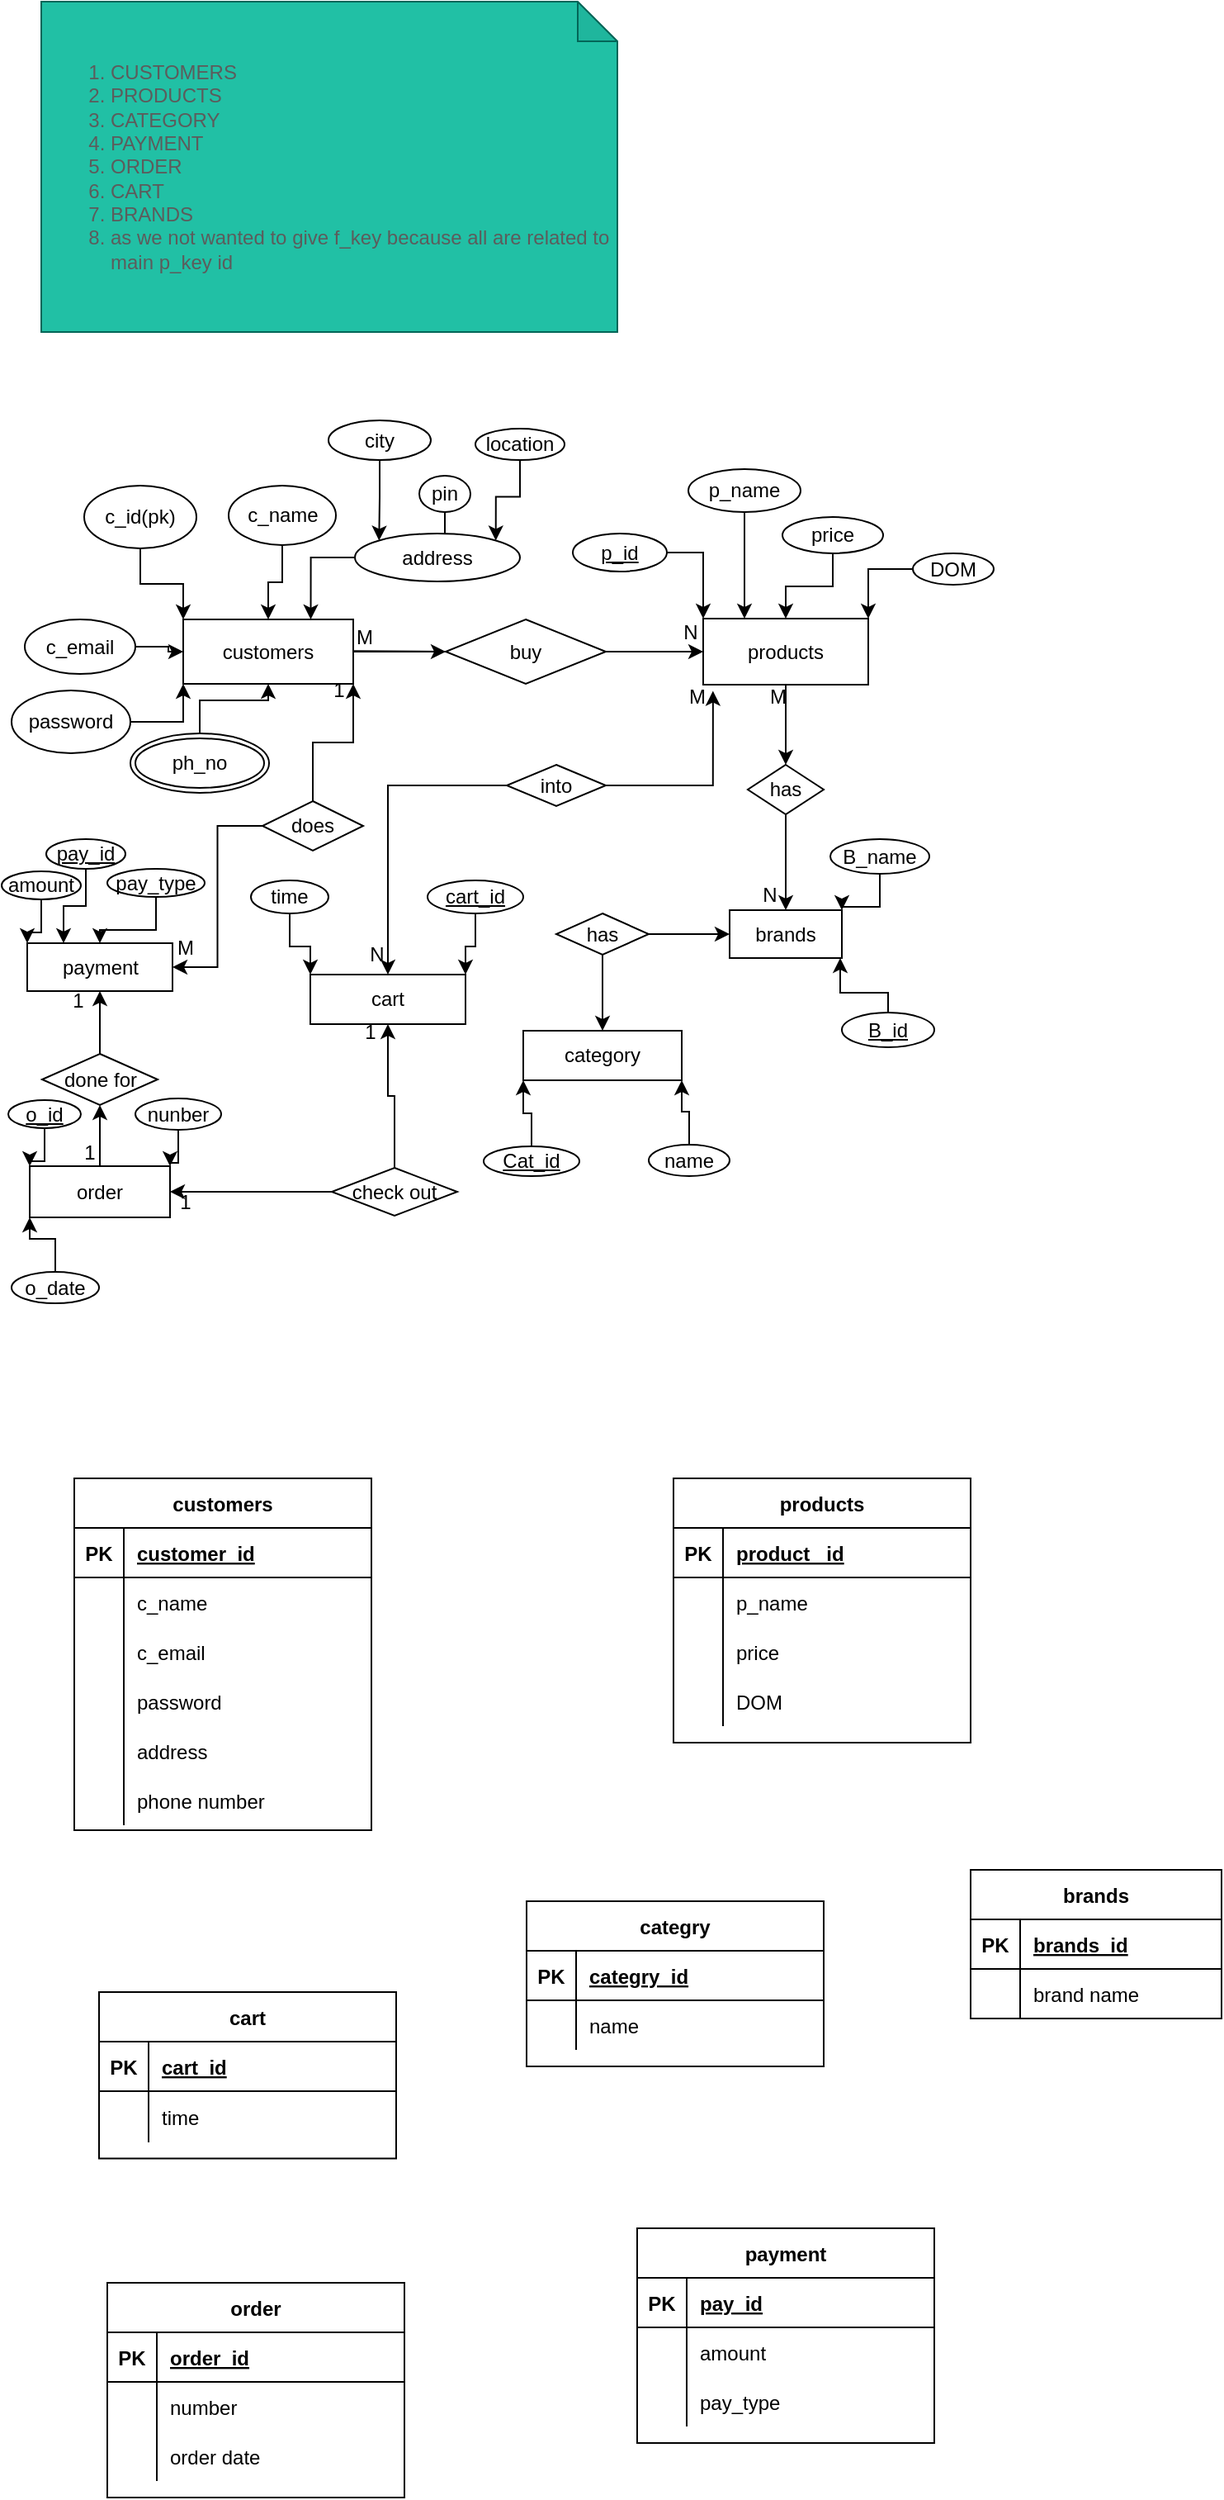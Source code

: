 <mxfile version="13.6.2" type="device"><diagram id="R2lEEEUBdFMjLlhIrx00" name="Page-1"><mxGraphModel dx="1035" dy="696" grid="0" gridSize="10" guides="1" tooltips="1" connect="1" arrows="1" fold="1" page="1" pageScale="1" pageWidth="850" pageHeight="1100" math="0" shadow="0" extFonts="Permanent Marker^https://fonts.googleapis.com/css?family=Permanent+Marker"><root><mxCell id="0"/><mxCell id="1" parent="0"/><mxCell id="oyeiYYIBHKeTa-1F8lty-34" value="&lt;ol&gt;&lt;li&gt;CUSTOMERS&lt;/li&gt;&lt;li&gt;PRODUCTS&lt;/li&gt;&lt;li&gt;CATEGORY&lt;/li&gt;&lt;li&gt;PAYMENT&lt;/li&gt;&lt;li&gt;ORDER&lt;/li&gt;&lt;li&gt;CART&lt;/li&gt;&lt;li&gt;BRANDS&lt;/li&gt;&lt;li&gt;as we not wanted to give f_key because all are related to main p_key id&lt;/li&gt;&lt;/ol&gt;" style="shape=note;whiteSpace=wrap;html=1;backgroundOutline=1;darkOpacity=0.05;size=24;strokeColor=#006658;fontColor=#5C5C5C;fillColor=#21C0A5;align=left;" parent="1" vertex="1"><mxGeometry x="24" y="14" width="349" height="200" as="geometry"/></mxCell><mxCell id="thJzUDZBZMj9xTfi12QC-30" style="edgeStyle=orthogonalEdgeStyle;rounded=0;orthogonalLoop=1;jettySize=auto;html=1;entryX=0;entryY=0.5;entryDx=0;entryDy=0;" parent="1" source="thJzUDZBZMj9xTfi12QC-1" target="thJzUDZBZMj9xTfi12QC-28" edge="1"><mxGeometry relative="1" as="geometry"/></mxCell><mxCell id="thJzUDZBZMj9xTfi12QC-1" value="customers" style="rounded=0;whiteSpace=wrap;html=1;" parent="1" vertex="1"><mxGeometry x="110" y="388" width="103" height="39" as="geometry"/></mxCell><mxCell id="thJzUDZBZMj9xTfi12QC-21" style="edgeStyle=orthogonalEdgeStyle;rounded=0;orthogonalLoop=1;jettySize=auto;html=1;entryX=0;entryY=1;entryDx=0;entryDy=0;" parent="1" source="thJzUDZBZMj9xTfi12QC-3" target="thJzUDZBZMj9xTfi12QC-1" edge="1"><mxGeometry relative="1" as="geometry"/></mxCell><mxCell id="thJzUDZBZMj9xTfi12QC-3" value="password" style="ellipse;whiteSpace=wrap;html=1;" parent="1" vertex="1"><mxGeometry x="6" y="431" width="72" height="38" as="geometry"/></mxCell><mxCell id="thJzUDZBZMj9xTfi12QC-23" style="edgeStyle=orthogonalEdgeStyle;rounded=0;orthogonalLoop=1;jettySize=auto;html=1;" parent="1" source="thJzUDZBZMj9xTfi12QC-4" target="thJzUDZBZMj9xTfi12QC-1" edge="1"><mxGeometry relative="1" as="geometry"/></mxCell><mxCell id="thJzUDZBZMj9xTfi12QC-4" value="c_name" style="ellipse;whiteSpace=wrap;html=1;" parent="1" vertex="1"><mxGeometry x="137.5" y="307" width="65" height="36" as="geometry"/></mxCell><mxCell id="thJzUDZBZMj9xTfi12QC-20" style="edgeStyle=orthogonalEdgeStyle;rounded=0;orthogonalLoop=1;jettySize=auto;html=1;entryX=0;entryY=0.5;entryDx=0;entryDy=0;" parent="1" source="thJzUDZBZMj9xTfi12QC-5" target="thJzUDZBZMj9xTfi12QC-1" edge="1"><mxGeometry relative="1" as="geometry"/></mxCell><mxCell id="thJzUDZBZMj9xTfi12QC-5" value="c_email" style="ellipse;whiteSpace=wrap;html=1;" parent="1" vertex="1"><mxGeometry x="14" y="388" width="67" height="33" as="geometry"/></mxCell><mxCell id="thJzUDZBZMj9xTfi12QC-19" style="edgeStyle=orthogonalEdgeStyle;rounded=0;orthogonalLoop=1;jettySize=auto;html=1;entryX=0;entryY=0;entryDx=0;entryDy=0;" parent="1" source="thJzUDZBZMj9xTfi12QC-6" target="thJzUDZBZMj9xTfi12QC-1" edge="1"><mxGeometry relative="1" as="geometry"/></mxCell><mxCell id="thJzUDZBZMj9xTfi12QC-6" value="c_id(pk)" style="ellipse;whiteSpace=wrap;html=1;" parent="1" vertex="1"><mxGeometry x="50" y="307" width="68" height="38" as="geometry"/></mxCell><mxCell id="thJzUDZBZMj9xTfi12QC-22" style="edgeStyle=orthogonalEdgeStyle;rounded=0;orthogonalLoop=1;jettySize=auto;html=1;" parent="1" source="thJzUDZBZMj9xTfi12QC-8" target="thJzUDZBZMj9xTfi12QC-1" edge="1"><mxGeometry relative="1" as="geometry"/></mxCell><mxCell id="thJzUDZBZMj9xTfi12QC-8" value="ph_no" style="ellipse;shape=doubleEllipse;margin=3;whiteSpace=wrap;html=1;align=center;" parent="1" vertex="1"><mxGeometry x="78" y="457" width="84" height="36" as="geometry"/></mxCell><mxCell id="thJzUDZBZMj9xTfi12QC-27" style="edgeStyle=orthogonalEdgeStyle;rounded=0;orthogonalLoop=1;jettySize=auto;html=1;entryX=1;entryY=0;entryDx=0;entryDy=0;" parent="1" source="thJzUDZBZMj9xTfi12QC-10" target="thJzUDZBZMj9xTfi12QC-13" edge="1"><mxGeometry relative="1" as="geometry"/></mxCell><mxCell id="thJzUDZBZMj9xTfi12QC-10" value="location" style="ellipse;whiteSpace=wrap;html=1;align=center;" parent="1" vertex="1"><mxGeometry x="287" y="272.5" width="54" height="19" as="geometry"/></mxCell><mxCell id="thJzUDZBZMj9xTfi12QC-26" style="edgeStyle=orthogonalEdgeStyle;rounded=0;orthogonalLoop=1;jettySize=auto;html=1;entryX=0.5;entryY=0;entryDx=0;entryDy=0;" parent="1" source="thJzUDZBZMj9xTfi12QC-11" target="thJzUDZBZMj9xTfi12QC-13" edge="1"><mxGeometry relative="1" as="geometry"/></mxCell><mxCell id="thJzUDZBZMj9xTfi12QC-11" value="pin" style="ellipse;whiteSpace=wrap;html=1;align=center;" parent="1" vertex="1"><mxGeometry x="253" y="301" width="31" height="22" as="geometry"/></mxCell><mxCell id="thJzUDZBZMj9xTfi12QC-25" style="edgeStyle=orthogonalEdgeStyle;rounded=0;orthogonalLoop=1;jettySize=auto;html=1;entryX=0;entryY=0;entryDx=0;entryDy=0;" parent="1" source="thJzUDZBZMj9xTfi12QC-12" target="thJzUDZBZMj9xTfi12QC-13" edge="1"><mxGeometry relative="1" as="geometry"/></mxCell><mxCell id="thJzUDZBZMj9xTfi12QC-12" value="city" style="ellipse;whiteSpace=wrap;html=1;align=center;" parent="1" vertex="1"><mxGeometry x="198" y="267.5" width="62" height="24" as="geometry"/></mxCell><mxCell id="thJzUDZBZMj9xTfi12QC-24" style="edgeStyle=orthogonalEdgeStyle;rounded=0;orthogonalLoop=1;jettySize=auto;html=1;entryX=0.75;entryY=0;entryDx=0;entryDy=0;" parent="1" source="thJzUDZBZMj9xTfi12QC-13" target="thJzUDZBZMj9xTfi12QC-1" edge="1"><mxGeometry relative="1" as="geometry"/></mxCell><mxCell id="thJzUDZBZMj9xTfi12QC-13" value="address" style="ellipse;whiteSpace=wrap;html=1;align=center;" parent="1" vertex="1"><mxGeometry x="214" y="336" width="100" height="29" as="geometry"/></mxCell><mxCell id="thJzUDZBZMj9xTfi12QC-31" style="edgeStyle=orthogonalEdgeStyle;rounded=0;orthogonalLoop=1;jettySize=auto;html=1;entryX=0;entryY=0.5;entryDx=0;entryDy=0;" parent="1" source="thJzUDZBZMj9xTfi12QC-28" target="thJzUDZBZMj9xTfi12QC-29" edge="1"><mxGeometry relative="1" as="geometry"/></mxCell><mxCell id="thJzUDZBZMj9xTfi12QC-28" value="buy" style="shape=rhombus;perimeter=rhombusPerimeter;whiteSpace=wrap;html=1;align=center;" parent="1" vertex="1"><mxGeometry x="269" y="388" width="97" height="39" as="geometry"/></mxCell><mxCell id="thJzUDZBZMj9xTfi12QC-34" style="edgeStyle=orthogonalEdgeStyle;rounded=0;orthogonalLoop=1;jettySize=auto;html=1;entryX=0.5;entryY=0;entryDx=0;entryDy=0;" parent="1" source="thJzUDZBZMj9xTfi12QC-29" target="thJzUDZBZMj9xTfi12QC-33" edge="1"><mxGeometry relative="1" as="geometry"/></mxCell><mxCell id="thJzUDZBZMj9xTfi12QC-29" value="products" style="whiteSpace=wrap;html=1;align=center;" parent="1" vertex="1"><mxGeometry x="425" y="387.5" width="100" height="40" as="geometry"/></mxCell><mxCell id="thJzUDZBZMj9xTfi12QC-32" value="brands" style="whiteSpace=wrap;html=1;align=center;" parent="1" vertex="1"><mxGeometry x="441" y="564" width="68" height="29" as="geometry"/></mxCell><mxCell id="thJzUDZBZMj9xTfi12QC-35" style="edgeStyle=orthogonalEdgeStyle;rounded=0;orthogonalLoop=1;jettySize=auto;html=1;" parent="1" source="thJzUDZBZMj9xTfi12QC-33" target="thJzUDZBZMj9xTfi12QC-32" edge="1"><mxGeometry relative="1" as="geometry"/></mxCell><mxCell id="thJzUDZBZMj9xTfi12QC-33" value="has" style="shape=rhombus;perimeter=rhombusPerimeter;whiteSpace=wrap;html=1;align=center;" parent="1" vertex="1"><mxGeometry x="452" y="476" width="46" height="30" as="geometry"/></mxCell><mxCell id="thJzUDZBZMj9xTfi12QC-36" value="category" style="whiteSpace=wrap;html=1;align=center;" parent="1" vertex="1"><mxGeometry x="316" y="637" width="96" height="30" as="geometry"/></mxCell><mxCell id="thJzUDZBZMj9xTfi12QC-38" style="edgeStyle=orthogonalEdgeStyle;rounded=0;orthogonalLoop=1;jettySize=auto;html=1;" parent="1" source="thJzUDZBZMj9xTfi12QC-37" target="thJzUDZBZMj9xTfi12QC-32" edge="1"><mxGeometry relative="1" as="geometry"/></mxCell><mxCell id="thJzUDZBZMj9xTfi12QC-39" style="edgeStyle=orthogonalEdgeStyle;rounded=0;orthogonalLoop=1;jettySize=auto;html=1;entryX=0.5;entryY=0;entryDx=0;entryDy=0;" parent="1" source="thJzUDZBZMj9xTfi12QC-37" target="thJzUDZBZMj9xTfi12QC-36" edge="1"><mxGeometry relative="1" as="geometry"/></mxCell><mxCell id="thJzUDZBZMj9xTfi12QC-37" value="has" style="shape=rhombus;perimeter=rhombusPerimeter;whiteSpace=wrap;html=1;align=center;" parent="1" vertex="1"><mxGeometry x="336" y="566" width="56" height="25" as="geometry"/></mxCell><mxCell id="thJzUDZBZMj9xTfi12QC-40" value="payment" style="whiteSpace=wrap;html=1;align=center;" parent="1" vertex="1"><mxGeometry x="15.5" y="584" width="88" height="29" as="geometry"/></mxCell><mxCell id="thJzUDZBZMj9xTfi12QC-48" style="edgeStyle=orthogonalEdgeStyle;rounded=0;orthogonalLoop=1;jettySize=auto;html=1;entryX=0.5;entryY=1;entryDx=0;entryDy=0;" parent="1" source="thJzUDZBZMj9xTfi12QC-41" target="thJzUDZBZMj9xTfi12QC-46" edge="1"><mxGeometry relative="1" as="geometry"/></mxCell><mxCell id="thJzUDZBZMj9xTfi12QC-41" value="order" style="whiteSpace=wrap;html=1;align=center;" parent="1" vertex="1"><mxGeometry x="17" y="719" width="85" height="31" as="geometry"/></mxCell><mxCell id="thJzUDZBZMj9xTfi12QC-42" value="cart" style="whiteSpace=wrap;html=1;align=center;" parent="1" vertex="1"><mxGeometry x="187" y="603" width="94" height="30" as="geometry"/></mxCell><mxCell id="thJzUDZBZMj9xTfi12QC-44" style="edgeStyle=orthogonalEdgeStyle;rounded=0;orthogonalLoop=1;jettySize=auto;html=1;entryX=1;entryY=1;entryDx=0;entryDy=0;" parent="1" source="thJzUDZBZMj9xTfi12QC-43" target="thJzUDZBZMj9xTfi12QC-1" edge="1"><mxGeometry relative="1" as="geometry"/></mxCell><mxCell id="thJzUDZBZMj9xTfi12QC-45" style="edgeStyle=orthogonalEdgeStyle;rounded=0;orthogonalLoop=1;jettySize=auto;html=1;entryX=1;entryY=0.5;entryDx=0;entryDy=0;" parent="1" source="thJzUDZBZMj9xTfi12QC-43" target="thJzUDZBZMj9xTfi12QC-40" edge="1"><mxGeometry relative="1" as="geometry"/></mxCell><mxCell id="thJzUDZBZMj9xTfi12QC-43" value="does" style="shape=rhombus;perimeter=rhombusPerimeter;whiteSpace=wrap;html=1;align=center;" parent="1" vertex="1"><mxGeometry x="158" y="498" width="61" height="30" as="geometry"/></mxCell><mxCell id="thJzUDZBZMj9xTfi12QC-47" style="edgeStyle=orthogonalEdgeStyle;rounded=0;orthogonalLoop=1;jettySize=auto;html=1;" parent="1" source="thJzUDZBZMj9xTfi12QC-46" target="thJzUDZBZMj9xTfi12QC-40" edge="1"><mxGeometry relative="1" as="geometry"/></mxCell><mxCell id="thJzUDZBZMj9xTfi12QC-46" value="done for" style="shape=rhombus;perimeter=rhombusPerimeter;whiteSpace=wrap;html=1;align=center;" parent="1" vertex="1"><mxGeometry x="24.5" y="651" width="70" height="31" as="geometry"/></mxCell><mxCell id="thJzUDZBZMj9xTfi12QC-50" style="edgeStyle=orthogonalEdgeStyle;rounded=0;orthogonalLoop=1;jettySize=auto;html=1;" parent="1" source="thJzUDZBZMj9xTfi12QC-49" edge="1"><mxGeometry relative="1" as="geometry"><mxPoint x="430.931" y="431.31" as="targetPoint"/><Array as="points"><mxPoint x="431" y="488"/></Array></mxGeometry></mxCell><mxCell id="thJzUDZBZMj9xTfi12QC-51" style="edgeStyle=orthogonalEdgeStyle;rounded=0;orthogonalLoop=1;jettySize=auto;html=1;" parent="1" source="thJzUDZBZMj9xTfi12QC-49" target="thJzUDZBZMj9xTfi12QC-42" edge="1"><mxGeometry relative="1" as="geometry"/></mxCell><mxCell id="thJzUDZBZMj9xTfi12QC-49" value="into" style="shape=rhombus;perimeter=rhombusPerimeter;whiteSpace=wrap;html=1;align=center;" parent="1" vertex="1"><mxGeometry x="306" y="476" width="60" height="25" as="geometry"/></mxCell><mxCell id="thJzUDZBZMj9xTfi12QC-53" style="edgeStyle=orthogonalEdgeStyle;rounded=0;orthogonalLoop=1;jettySize=auto;html=1;" parent="1" source="thJzUDZBZMj9xTfi12QC-52" target="thJzUDZBZMj9xTfi12QC-42" edge="1"><mxGeometry relative="1" as="geometry"/></mxCell><mxCell id="thJzUDZBZMj9xTfi12QC-54" style="edgeStyle=orthogonalEdgeStyle;rounded=0;orthogonalLoop=1;jettySize=auto;html=1;" parent="1" source="thJzUDZBZMj9xTfi12QC-52" target="thJzUDZBZMj9xTfi12QC-41" edge="1"><mxGeometry relative="1" as="geometry"/></mxCell><mxCell id="thJzUDZBZMj9xTfi12QC-52" value="check out" style="shape=rhombus;perimeter=rhombusPerimeter;whiteSpace=wrap;html=1;align=center;" parent="1" vertex="1"><mxGeometry x="200" y="720" width="76" height="29" as="geometry"/></mxCell><mxCell id="thJzUDZBZMj9xTfi12QC-64" style="edgeStyle=orthogonalEdgeStyle;rounded=0;orthogonalLoop=1;jettySize=auto;html=1;entryX=0;entryY=0;entryDx=0;entryDy=0;" parent="1" source="thJzUDZBZMj9xTfi12QC-56" target="thJzUDZBZMj9xTfi12QC-29" edge="1"><mxGeometry relative="1" as="geometry"/></mxCell><mxCell id="thJzUDZBZMj9xTfi12QC-56" value="p_id" style="ellipse;whiteSpace=wrap;html=1;align=center;fontStyle=4;" parent="1" vertex="1"><mxGeometry x="346" y="336" width="57" height="23" as="geometry"/></mxCell><mxCell id="thJzUDZBZMj9xTfi12QC-63" style="edgeStyle=orthogonalEdgeStyle;rounded=0;orthogonalLoop=1;jettySize=auto;html=1;entryX=1;entryY=0;entryDx=0;entryDy=0;" parent="1" source="thJzUDZBZMj9xTfi12QC-57" target="thJzUDZBZMj9xTfi12QC-29" edge="1"><mxGeometry relative="1" as="geometry"/></mxCell><mxCell id="thJzUDZBZMj9xTfi12QC-57" value="DOM" style="ellipse;whiteSpace=wrap;html=1;align=center;" parent="1" vertex="1"><mxGeometry x="552" y="348" width="49" height="19" as="geometry"/></mxCell><mxCell id="thJzUDZBZMj9xTfi12QC-62" style="edgeStyle=orthogonalEdgeStyle;rounded=0;orthogonalLoop=1;jettySize=auto;html=1;" parent="1" source="thJzUDZBZMj9xTfi12QC-58" target="thJzUDZBZMj9xTfi12QC-29" edge="1"><mxGeometry relative="1" as="geometry"/></mxCell><mxCell id="thJzUDZBZMj9xTfi12QC-58" value="price" style="ellipse;whiteSpace=wrap;html=1;align=center;" parent="1" vertex="1"><mxGeometry x="473" y="326" width="61" height="22" as="geometry"/></mxCell><mxCell id="thJzUDZBZMj9xTfi12QC-61" style="edgeStyle=orthogonalEdgeStyle;rounded=0;orthogonalLoop=1;jettySize=auto;html=1;entryX=0.25;entryY=0;entryDx=0;entryDy=0;" parent="1" source="thJzUDZBZMj9xTfi12QC-59" target="thJzUDZBZMj9xTfi12QC-29" edge="1"><mxGeometry relative="1" as="geometry"/></mxCell><mxCell id="thJzUDZBZMj9xTfi12QC-59" value="p_name" style="ellipse;whiteSpace=wrap;html=1;align=center;" parent="1" vertex="1"><mxGeometry x="416" y="297" width="68" height="26" as="geometry"/></mxCell><mxCell id="thJzUDZBZMj9xTfi12QC-68" value="" style="edgeStyle=orthogonalEdgeStyle;rounded=0;orthogonalLoop=1;jettySize=auto;html=1;" parent="1" source="thJzUDZBZMj9xTfi12QC-65" target="thJzUDZBZMj9xTfi12QC-32" edge="1"><mxGeometry relative="1" as="geometry"><Array as="points"><mxPoint x="508" y="614"/></Array></mxGeometry></mxCell><mxCell id="thJzUDZBZMj9xTfi12QC-65" value="B_id" style="ellipse;whiteSpace=wrap;html=1;align=center;fontStyle=4;" parent="1" vertex="1"><mxGeometry x="509" y="626" width="56" height="21" as="geometry"/></mxCell><mxCell id="thJzUDZBZMj9xTfi12QC-67" style="edgeStyle=orthogonalEdgeStyle;rounded=0;orthogonalLoop=1;jettySize=auto;html=1;entryX=1;entryY=0;entryDx=0;entryDy=0;" parent="1" source="thJzUDZBZMj9xTfi12QC-66" target="thJzUDZBZMj9xTfi12QC-32" edge="1"><mxGeometry relative="1" as="geometry"/></mxCell><mxCell id="thJzUDZBZMj9xTfi12QC-66" value="B_name" style="ellipse;whiteSpace=wrap;html=1;align=center;" parent="1" vertex="1"><mxGeometry x="502" y="521" width="60" height="21" as="geometry"/></mxCell><mxCell id="thJzUDZBZMj9xTfi12QC-71" style="edgeStyle=orthogonalEdgeStyle;rounded=0;orthogonalLoop=1;jettySize=auto;html=1;entryX=0;entryY=1;entryDx=0;entryDy=0;" parent="1" source="thJzUDZBZMj9xTfi12QC-69" target="thJzUDZBZMj9xTfi12QC-36" edge="1"><mxGeometry relative="1" as="geometry"/></mxCell><mxCell id="thJzUDZBZMj9xTfi12QC-69" value="Cat_id" style="ellipse;whiteSpace=wrap;html=1;align=center;fontStyle=4;" parent="1" vertex="1"><mxGeometry x="292" y="707" width="58" height="18" as="geometry"/></mxCell><mxCell id="thJzUDZBZMj9xTfi12QC-72" style="edgeStyle=orthogonalEdgeStyle;rounded=0;orthogonalLoop=1;jettySize=auto;html=1;entryX=1;entryY=1;entryDx=0;entryDy=0;" parent="1" source="thJzUDZBZMj9xTfi12QC-70" target="thJzUDZBZMj9xTfi12QC-36" edge="1"><mxGeometry relative="1" as="geometry"/></mxCell><mxCell id="thJzUDZBZMj9xTfi12QC-70" value="name" style="ellipse;whiteSpace=wrap;html=1;align=center;" parent="1" vertex="1"><mxGeometry x="392" y="706" width="49" height="19" as="geometry"/></mxCell><mxCell id="thJzUDZBZMj9xTfi12QC-73" style="edgeStyle=orthogonalEdgeStyle;rounded=0;orthogonalLoop=1;jettySize=auto;html=1;exitX=0.5;exitY=1;exitDx=0;exitDy=0;" parent="1" source="thJzUDZBZMj9xTfi12QC-70" target="thJzUDZBZMj9xTfi12QC-70" edge="1"><mxGeometry relative="1" as="geometry"/></mxCell><mxCell id="thJzUDZBZMj9xTfi12QC-77" style="edgeStyle=orthogonalEdgeStyle;rounded=0;orthogonalLoop=1;jettySize=auto;html=1;entryX=0;entryY=0;entryDx=0;entryDy=0;" parent="1" source="thJzUDZBZMj9xTfi12QC-75" target="thJzUDZBZMj9xTfi12QC-42" edge="1"><mxGeometry relative="1" as="geometry"/></mxCell><mxCell id="thJzUDZBZMj9xTfi12QC-75" value="time" style="ellipse;whiteSpace=wrap;html=1;align=center;" parent="1" vertex="1"><mxGeometry x="151" y="546" width="47" height="20" as="geometry"/></mxCell><mxCell id="thJzUDZBZMj9xTfi12QC-78" style="edgeStyle=orthogonalEdgeStyle;rounded=0;orthogonalLoop=1;jettySize=auto;html=1;entryX=1;entryY=0;entryDx=0;entryDy=0;" parent="1" source="thJzUDZBZMj9xTfi12QC-76" target="thJzUDZBZMj9xTfi12QC-42" edge="1"><mxGeometry relative="1" as="geometry"/></mxCell><mxCell id="thJzUDZBZMj9xTfi12QC-76" value="cart_id" style="ellipse;whiteSpace=wrap;html=1;align=center;fontStyle=4;" parent="1" vertex="1"><mxGeometry x="258" y="546" width="58" height="20" as="geometry"/></mxCell><mxCell id="thJzUDZBZMj9xTfi12QC-84" style="edgeStyle=orthogonalEdgeStyle;rounded=0;orthogonalLoop=1;jettySize=auto;html=1;entryX=0.25;entryY=0;entryDx=0;entryDy=0;" parent="1" source="thJzUDZBZMj9xTfi12QC-79" target="thJzUDZBZMj9xTfi12QC-40" edge="1"><mxGeometry relative="1" as="geometry"/></mxCell><mxCell id="thJzUDZBZMj9xTfi12QC-79" value="pay_id" style="ellipse;whiteSpace=wrap;html=1;align=center;fontStyle=4;" parent="1" vertex="1"><mxGeometry x="27" y="521" width="48" height="18" as="geometry"/></mxCell><mxCell id="thJzUDZBZMj9xTfi12QC-83" style="edgeStyle=orthogonalEdgeStyle;rounded=0;orthogonalLoop=1;jettySize=auto;html=1;entryX=0;entryY=0;entryDx=0;entryDy=0;" parent="1" source="thJzUDZBZMj9xTfi12QC-80" target="thJzUDZBZMj9xTfi12QC-40" edge="1"><mxGeometry relative="1" as="geometry"/></mxCell><mxCell id="thJzUDZBZMj9xTfi12QC-80" value="amount" style="ellipse;whiteSpace=wrap;html=1;align=center;" parent="1" vertex="1"><mxGeometry y="540.5" width="48" height="17" as="geometry"/></mxCell><mxCell id="thJzUDZBZMj9xTfi12QC-85" style="edgeStyle=orthogonalEdgeStyle;rounded=0;orthogonalLoop=1;jettySize=auto;html=1;" parent="1" source="thJzUDZBZMj9xTfi12QC-82" target="thJzUDZBZMj9xTfi12QC-40" edge="1"><mxGeometry relative="1" as="geometry"/></mxCell><mxCell id="thJzUDZBZMj9xTfi12QC-82" value="pay_type" style="ellipse;whiteSpace=wrap;html=1;align=center;" parent="1" vertex="1"><mxGeometry x="64" y="539" width="59" height="17" as="geometry"/></mxCell><mxCell id="thJzUDZBZMj9xTfi12QC-87" style="edgeStyle=orthogonalEdgeStyle;rounded=0;orthogonalLoop=1;jettySize=auto;html=1;entryX=0;entryY=0;entryDx=0;entryDy=0;" parent="1" source="thJzUDZBZMj9xTfi12QC-86" target="thJzUDZBZMj9xTfi12QC-41" edge="1"><mxGeometry relative="1" as="geometry"/></mxCell><mxCell id="thJzUDZBZMj9xTfi12QC-86" value="o_id" style="ellipse;whiteSpace=wrap;html=1;align=center;fontStyle=4;" parent="1" vertex="1"><mxGeometry x="4" y="679" width="44" height="17" as="geometry"/></mxCell><mxCell id="thJzUDZBZMj9xTfi12QC-91" style="edgeStyle=orthogonalEdgeStyle;rounded=0;orthogonalLoop=1;jettySize=auto;html=1;entryX=0;entryY=1;entryDx=0;entryDy=0;" parent="1" source="thJzUDZBZMj9xTfi12QC-88" target="thJzUDZBZMj9xTfi12QC-41" edge="1"><mxGeometry relative="1" as="geometry"/></mxCell><mxCell id="thJzUDZBZMj9xTfi12QC-88" value="o_date" style="ellipse;whiteSpace=wrap;html=1;align=center;" parent="1" vertex="1"><mxGeometry x="6" y="783" width="53" height="19" as="geometry"/></mxCell><mxCell id="thJzUDZBZMj9xTfi12QC-90" style="edgeStyle=orthogonalEdgeStyle;rounded=0;orthogonalLoop=1;jettySize=auto;html=1;entryX=1;entryY=0;entryDx=0;entryDy=0;" parent="1" source="thJzUDZBZMj9xTfi12QC-89" target="thJzUDZBZMj9xTfi12QC-41" edge="1"><mxGeometry relative="1" as="geometry"/></mxCell><mxCell id="thJzUDZBZMj9xTfi12QC-89" value="nunber" style="ellipse;whiteSpace=wrap;html=1;align=center;" parent="1" vertex="1"><mxGeometry x="81" y="678" width="52" height="19" as="geometry"/></mxCell><mxCell id="thJzUDZBZMj9xTfi12QC-92" value="" style="endArrow=none;html=1;rounded=0;entryX=0;entryY=0.5;entryDx=0;entryDy=0;" parent="1" target="thJzUDZBZMj9xTfi12QC-28" edge="1"><mxGeometry relative="1" as="geometry"><mxPoint x="213" y="407.16" as="sourcePoint"/><mxPoint x="373" y="407.16" as="targetPoint"/><Array as="points"/></mxGeometry></mxCell><mxCell id="thJzUDZBZMj9xTfi12QC-93" value="M" style="resizable=0;html=1;align=left;verticalAlign=bottom;" parent="thJzUDZBZMj9xTfi12QC-92" connectable="0" vertex="1"><mxGeometry x="-1" relative="1" as="geometry"/></mxCell><mxCell id="thJzUDZBZMj9xTfi12QC-95" value="N" style="text;html=1;align=center;verticalAlign=middle;resizable=0;points=[];autosize=1;" parent="1" vertex="1"><mxGeometry x="407" y="387" width="19" height="18" as="geometry"/></mxCell><mxCell id="thJzUDZBZMj9xTfi12QC-97" value="M" style="text;html=1;align=center;verticalAlign=middle;resizable=0;points=[];autosize=1;" parent="1" vertex="1"><mxGeometry x="460" y="426" width="20" height="18" as="geometry"/></mxCell><mxCell id="thJzUDZBZMj9xTfi12QC-98" value="N" style="text;html=1;align=center;verticalAlign=middle;resizable=0;points=[];autosize=1;" parent="1" vertex="1"><mxGeometry x="455" y="546" width="19" height="18" as="geometry"/></mxCell><mxCell id="thJzUDZBZMj9xTfi12QC-99" value="M" style="text;html=1;align=center;verticalAlign=middle;resizable=0;points=[];autosize=1;" parent="1" vertex="1"><mxGeometry x="411" y="426" width="20" height="18" as="geometry"/></mxCell><mxCell id="thJzUDZBZMj9xTfi12QC-101" value="N" style="text;html=1;align=center;verticalAlign=middle;resizable=0;points=[];autosize=1;" parent="1" vertex="1"><mxGeometry x="217" y="582" width="19" height="18" as="geometry"/></mxCell><mxCell id="thJzUDZBZMj9xTfi12QC-102" value="1" style="text;html=1;align=center;verticalAlign=middle;resizable=0;points=[];autosize=1;" parent="1" vertex="1"><mxGeometry x="102" y="732" width="17" height="18" as="geometry"/></mxCell><mxCell id="thJzUDZBZMj9xTfi12QC-103" value="1" style="text;html=1;align=center;verticalAlign=middle;resizable=0;points=[];autosize=1;" parent="1" vertex="1"><mxGeometry x="214" y="629" width="17" height="18" as="geometry"/></mxCell><mxCell id="thJzUDZBZMj9xTfi12QC-104" value="1" style="text;html=1;align=center;verticalAlign=middle;resizable=0;points=[];autosize=1;" parent="1" vertex="1"><mxGeometry x="37" y="610" width="17" height="18" as="geometry"/></mxCell><mxCell id="thJzUDZBZMj9xTfi12QC-105" value="1" style="text;html=1;align=center;verticalAlign=middle;resizable=0;points=[];autosize=1;" parent="1" vertex="1"><mxGeometry x="44" y="702" width="17" height="18" as="geometry"/></mxCell><mxCell id="thJzUDZBZMj9xTfi12QC-106" value="1" style="text;html=1;align=center;verticalAlign=middle;resizable=0;points=[];autosize=1;" parent="1" vertex="1"><mxGeometry x="195" y="422" width="17" height="18" as="geometry"/></mxCell><mxCell id="thJzUDZBZMj9xTfi12QC-107" value="M" style="text;html=1;align=center;verticalAlign=middle;resizable=0;points=[];autosize=1;" parent="1" vertex="1"><mxGeometry x="101" y="578" width="20" height="18" as="geometry"/></mxCell><mxCell id="84BZBtUGbdON8G_uqCaQ-1" value="customers" style="shape=table;startSize=30;container=1;collapsible=1;childLayout=tableLayout;fixedRows=1;rowLines=0;fontStyle=1;align=center;resizeLast=1;" vertex="1" parent="1"><mxGeometry x="44" y="908" width="180" height="213" as="geometry"/></mxCell><mxCell id="84BZBtUGbdON8G_uqCaQ-2" value="" style="shape=partialRectangle;collapsible=0;dropTarget=0;pointerEvents=0;fillColor=none;top=0;left=0;bottom=1;right=0;points=[[0,0.5],[1,0.5]];portConstraint=eastwest;" vertex="1" parent="84BZBtUGbdON8G_uqCaQ-1"><mxGeometry y="30" width="180" height="30" as="geometry"/></mxCell><mxCell id="84BZBtUGbdON8G_uqCaQ-3" value="PK" style="shape=partialRectangle;connectable=0;fillColor=none;top=0;left=0;bottom=0;right=0;fontStyle=1;overflow=hidden;" vertex="1" parent="84BZBtUGbdON8G_uqCaQ-2"><mxGeometry width="30" height="30" as="geometry"/></mxCell><mxCell id="84BZBtUGbdON8G_uqCaQ-4" value="customer_id" style="shape=partialRectangle;connectable=0;fillColor=none;top=0;left=0;bottom=0;right=0;align=left;spacingLeft=6;fontStyle=5;overflow=hidden;" vertex="1" parent="84BZBtUGbdON8G_uqCaQ-2"><mxGeometry x="30" width="150" height="30" as="geometry"/></mxCell><mxCell id="84BZBtUGbdON8G_uqCaQ-5" value="" style="shape=partialRectangle;collapsible=0;dropTarget=0;pointerEvents=0;fillColor=none;top=0;left=0;bottom=0;right=0;points=[[0,0.5],[1,0.5]];portConstraint=eastwest;" vertex="1" parent="84BZBtUGbdON8G_uqCaQ-1"><mxGeometry y="60" width="180" height="30" as="geometry"/></mxCell><mxCell id="84BZBtUGbdON8G_uqCaQ-6" value="" style="shape=partialRectangle;connectable=0;fillColor=none;top=0;left=0;bottom=0;right=0;editable=1;overflow=hidden;" vertex="1" parent="84BZBtUGbdON8G_uqCaQ-5"><mxGeometry width="30" height="30" as="geometry"/></mxCell><mxCell id="84BZBtUGbdON8G_uqCaQ-7" value="c_name" style="shape=partialRectangle;connectable=0;fillColor=none;top=0;left=0;bottom=0;right=0;align=left;spacingLeft=6;overflow=hidden;" vertex="1" parent="84BZBtUGbdON8G_uqCaQ-5"><mxGeometry x="30" width="150" height="30" as="geometry"/></mxCell><mxCell id="84BZBtUGbdON8G_uqCaQ-8" value="" style="shape=partialRectangle;collapsible=0;dropTarget=0;pointerEvents=0;fillColor=none;top=0;left=0;bottom=0;right=0;points=[[0,0.5],[1,0.5]];portConstraint=eastwest;" vertex="1" parent="84BZBtUGbdON8G_uqCaQ-1"><mxGeometry y="90" width="180" height="30" as="geometry"/></mxCell><mxCell id="84BZBtUGbdON8G_uqCaQ-9" value="" style="shape=partialRectangle;connectable=0;fillColor=none;top=0;left=0;bottom=0;right=0;editable=1;overflow=hidden;" vertex="1" parent="84BZBtUGbdON8G_uqCaQ-8"><mxGeometry width="30" height="30" as="geometry"/></mxCell><mxCell id="84BZBtUGbdON8G_uqCaQ-10" value="c_email" style="shape=partialRectangle;connectable=0;fillColor=none;top=0;left=0;bottom=0;right=0;align=left;spacingLeft=6;overflow=hidden;" vertex="1" parent="84BZBtUGbdON8G_uqCaQ-8"><mxGeometry x="30" width="150" height="30" as="geometry"/></mxCell><mxCell id="84BZBtUGbdON8G_uqCaQ-11" value="" style="shape=partialRectangle;collapsible=0;dropTarget=0;pointerEvents=0;fillColor=none;top=0;left=0;bottom=0;right=0;points=[[0,0.5],[1,0.5]];portConstraint=eastwest;" vertex="1" parent="84BZBtUGbdON8G_uqCaQ-1"><mxGeometry y="120" width="180" height="30" as="geometry"/></mxCell><mxCell id="84BZBtUGbdON8G_uqCaQ-12" value="" style="shape=partialRectangle;connectable=0;fillColor=none;top=0;left=0;bottom=0;right=0;editable=1;overflow=hidden;" vertex="1" parent="84BZBtUGbdON8G_uqCaQ-11"><mxGeometry width="30" height="30" as="geometry"/></mxCell><mxCell id="84BZBtUGbdON8G_uqCaQ-13" value="password" style="shape=partialRectangle;connectable=0;fillColor=none;top=0;left=0;bottom=0;right=0;align=left;spacingLeft=6;overflow=hidden;" vertex="1" parent="84BZBtUGbdON8G_uqCaQ-11"><mxGeometry x="30" width="150" height="30" as="geometry"/></mxCell><mxCell id="84BZBtUGbdON8G_uqCaQ-105" value="" style="shape=partialRectangle;collapsible=0;dropTarget=0;pointerEvents=0;fillColor=none;top=0;left=0;bottom=0;right=0;points=[[0,0.5],[1,0.5]];portConstraint=eastwest;" vertex="1" parent="84BZBtUGbdON8G_uqCaQ-1"><mxGeometry y="150" width="180" height="30" as="geometry"/></mxCell><mxCell id="84BZBtUGbdON8G_uqCaQ-106" value="" style="shape=partialRectangle;connectable=0;fillColor=none;top=0;left=0;bottom=0;right=0;editable=1;overflow=hidden;" vertex="1" parent="84BZBtUGbdON8G_uqCaQ-105"><mxGeometry width="30" height="30" as="geometry"/></mxCell><mxCell id="84BZBtUGbdON8G_uqCaQ-107" value="address" style="shape=partialRectangle;connectable=0;fillColor=none;top=0;left=0;bottom=0;right=0;align=left;spacingLeft=6;overflow=hidden;" vertex="1" parent="84BZBtUGbdON8G_uqCaQ-105"><mxGeometry x="30" width="150" height="30" as="geometry"/></mxCell><mxCell id="84BZBtUGbdON8G_uqCaQ-108" value="" style="shape=partialRectangle;collapsible=0;dropTarget=0;pointerEvents=0;fillColor=none;top=0;left=0;bottom=0;right=0;points=[[0,0.5],[1,0.5]];portConstraint=eastwest;" vertex="1" parent="84BZBtUGbdON8G_uqCaQ-1"><mxGeometry y="180" width="180" height="30" as="geometry"/></mxCell><mxCell id="84BZBtUGbdON8G_uqCaQ-109" value="" style="shape=partialRectangle;connectable=0;fillColor=none;top=0;left=0;bottom=0;right=0;editable=1;overflow=hidden;" vertex="1" parent="84BZBtUGbdON8G_uqCaQ-108"><mxGeometry width="30" height="30" as="geometry"/></mxCell><mxCell id="84BZBtUGbdON8G_uqCaQ-110" value="phone number" style="shape=partialRectangle;connectable=0;fillColor=none;top=0;left=0;bottom=0;right=0;align=left;spacingLeft=6;overflow=hidden;" vertex="1" parent="84BZBtUGbdON8G_uqCaQ-108"><mxGeometry x="30" width="150" height="30" as="geometry"/></mxCell><mxCell id="84BZBtUGbdON8G_uqCaQ-79" value="products" style="shape=table;startSize=30;container=1;collapsible=1;childLayout=tableLayout;fixedRows=1;rowLines=0;fontStyle=1;align=center;resizeLast=1;" vertex="1" parent="1"><mxGeometry x="407" y="908" width="180" height="160" as="geometry"/></mxCell><mxCell id="84BZBtUGbdON8G_uqCaQ-80" value="" style="shape=partialRectangle;collapsible=0;dropTarget=0;pointerEvents=0;fillColor=none;top=0;left=0;bottom=1;right=0;points=[[0,0.5],[1,0.5]];portConstraint=eastwest;" vertex="1" parent="84BZBtUGbdON8G_uqCaQ-79"><mxGeometry y="30" width="180" height="30" as="geometry"/></mxCell><mxCell id="84BZBtUGbdON8G_uqCaQ-81" value="PK" style="shape=partialRectangle;connectable=0;fillColor=none;top=0;left=0;bottom=0;right=0;fontStyle=1;overflow=hidden;" vertex="1" parent="84BZBtUGbdON8G_uqCaQ-80"><mxGeometry width="30" height="30" as="geometry"/></mxCell><mxCell id="84BZBtUGbdON8G_uqCaQ-82" value="product _id" style="shape=partialRectangle;connectable=0;fillColor=none;top=0;left=0;bottom=0;right=0;align=left;spacingLeft=6;fontStyle=5;overflow=hidden;" vertex="1" parent="84BZBtUGbdON8G_uqCaQ-80"><mxGeometry x="30" width="150" height="30" as="geometry"/></mxCell><mxCell id="84BZBtUGbdON8G_uqCaQ-83" value="" style="shape=partialRectangle;collapsible=0;dropTarget=0;pointerEvents=0;fillColor=none;top=0;left=0;bottom=0;right=0;points=[[0,0.5],[1,0.5]];portConstraint=eastwest;" vertex="1" parent="84BZBtUGbdON8G_uqCaQ-79"><mxGeometry y="60" width="180" height="30" as="geometry"/></mxCell><mxCell id="84BZBtUGbdON8G_uqCaQ-84" value="" style="shape=partialRectangle;connectable=0;fillColor=none;top=0;left=0;bottom=0;right=0;editable=1;overflow=hidden;" vertex="1" parent="84BZBtUGbdON8G_uqCaQ-83"><mxGeometry width="30" height="30" as="geometry"/></mxCell><mxCell id="84BZBtUGbdON8G_uqCaQ-85" value="p_name" style="shape=partialRectangle;connectable=0;fillColor=none;top=0;left=0;bottom=0;right=0;align=left;spacingLeft=6;overflow=hidden;" vertex="1" parent="84BZBtUGbdON8G_uqCaQ-83"><mxGeometry x="30" width="150" height="30" as="geometry"/></mxCell><mxCell id="84BZBtUGbdON8G_uqCaQ-86" value="" style="shape=partialRectangle;collapsible=0;dropTarget=0;pointerEvents=0;fillColor=none;top=0;left=0;bottom=0;right=0;points=[[0,0.5],[1,0.5]];portConstraint=eastwest;" vertex="1" parent="84BZBtUGbdON8G_uqCaQ-79"><mxGeometry y="90" width="180" height="30" as="geometry"/></mxCell><mxCell id="84BZBtUGbdON8G_uqCaQ-87" value="" style="shape=partialRectangle;connectable=0;fillColor=none;top=0;left=0;bottom=0;right=0;editable=1;overflow=hidden;" vertex="1" parent="84BZBtUGbdON8G_uqCaQ-86"><mxGeometry width="30" height="30" as="geometry"/></mxCell><mxCell id="84BZBtUGbdON8G_uqCaQ-88" value="price" style="shape=partialRectangle;connectable=0;fillColor=none;top=0;left=0;bottom=0;right=0;align=left;spacingLeft=6;overflow=hidden;" vertex="1" parent="84BZBtUGbdON8G_uqCaQ-86"><mxGeometry x="30" width="150" height="30" as="geometry"/></mxCell><mxCell id="84BZBtUGbdON8G_uqCaQ-89" value="" style="shape=partialRectangle;collapsible=0;dropTarget=0;pointerEvents=0;fillColor=none;top=0;left=0;bottom=0;right=0;points=[[0,0.5],[1,0.5]];portConstraint=eastwest;" vertex="1" parent="84BZBtUGbdON8G_uqCaQ-79"><mxGeometry y="120" width="180" height="30" as="geometry"/></mxCell><mxCell id="84BZBtUGbdON8G_uqCaQ-90" value="" style="shape=partialRectangle;connectable=0;fillColor=none;top=0;left=0;bottom=0;right=0;editable=1;overflow=hidden;" vertex="1" parent="84BZBtUGbdON8G_uqCaQ-89"><mxGeometry width="30" height="30" as="geometry"/></mxCell><mxCell id="84BZBtUGbdON8G_uqCaQ-91" value="DOM" style="shape=partialRectangle;connectable=0;fillColor=none;top=0;left=0;bottom=0;right=0;align=left;spacingLeft=6;overflow=hidden;" vertex="1" parent="84BZBtUGbdON8G_uqCaQ-89"><mxGeometry x="30" width="150" height="30" as="geometry"/></mxCell><mxCell id="84BZBtUGbdON8G_uqCaQ-66" value="brands" style="shape=table;startSize=30;container=1;collapsible=1;childLayout=tableLayout;fixedRows=1;rowLines=0;fontStyle=1;align=center;resizeLast=1;" vertex="1" parent="1"><mxGeometry x="587" y="1145" width="152" height="90" as="geometry"/></mxCell><mxCell id="84BZBtUGbdON8G_uqCaQ-67" value="" style="shape=partialRectangle;collapsible=0;dropTarget=0;pointerEvents=0;fillColor=none;top=0;left=0;bottom=1;right=0;points=[[0,0.5],[1,0.5]];portConstraint=eastwest;" vertex="1" parent="84BZBtUGbdON8G_uqCaQ-66"><mxGeometry y="30" width="152" height="30" as="geometry"/></mxCell><mxCell id="84BZBtUGbdON8G_uqCaQ-68" value="PK" style="shape=partialRectangle;connectable=0;fillColor=none;top=0;left=0;bottom=0;right=0;fontStyle=1;overflow=hidden;" vertex="1" parent="84BZBtUGbdON8G_uqCaQ-67"><mxGeometry width="30" height="30" as="geometry"/></mxCell><mxCell id="84BZBtUGbdON8G_uqCaQ-69" value="brands_id" style="shape=partialRectangle;connectable=0;fillColor=none;top=0;left=0;bottom=0;right=0;align=left;spacingLeft=6;fontStyle=5;overflow=hidden;" vertex="1" parent="84BZBtUGbdON8G_uqCaQ-67"><mxGeometry x="30" width="122" height="30" as="geometry"/></mxCell><mxCell id="84BZBtUGbdON8G_uqCaQ-70" value="" style="shape=partialRectangle;collapsible=0;dropTarget=0;pointerEvents=0;fillColor=none;top=0;left=0;bottom=0;right=0;points=[[0,0.5],[1,0.5]];portConstraint=eastwest;" vertex="1" parent="84BZBtUGbdON8G_uqCaQ-66"><mxGeometry y="60" width="152" height="30" as="geometry"/></mxCell><mxCell id="84BZBtUGbdON8G_uqCaQ-71" value="" style="shape=partialRectangle;connectable=0;fillColor=none;top=0;left=0;bottom=0;right=0;editable=1;overflow=hidden;" vertex="1" parent="84BZBtUGbdON8G_uqCaQ-70"><mxGeometry width="30" height="30" as="geometry"/></mxCell><mxCell id="84BZBtUGbdON8G_uqCaQ-72" value="brand name" style="shape=partialRectangle;connectable=0;fillColor=none;top=0;left=0;bottom=0;right=0;align=left;spacingLeft=6;overflow=hidden;" vertex="1" parent="84BZBtUGbdON8G_uqCaQ-70"><mxGeometry x="30" width="122" height="30" as="geometry"/></mxCell><mxCell id="84BZBtUGbdON8G_uqCaQ-53" value="categry" style="shape=table;startSize=30;container=1;collapsible=1;childLayout=tableLayout;fixedRows=1;rowLines=0;fontStyle=1;align=center;resizeLast=1;" vertex="1" parent="1"><mxGeometry x="318" y="1164" width="180" height="100" as="geometry"/></mxCell><mxCell id="84BZBtUGbdON8G_uqCaQ-54" value="" style="shape=partialRectangle;collapsible=0;dropTarget=0;pointerEvents=0;fillColor=none;top=0;left=0;bottom=1;right=0;points=[[0,0.5],[1,0.5]];portConstraint=eastwest;" vertex="1" parent="84BZBtUGbdON8G_uqCaQ-53"><mxGeometry y="30" width="180" height="30" as="geometry"/></mxCell><mxCell id="84BZBtUGbdON8G_uqCaQ-55" value="PK" style="shape=partialRectangle;connectable=0;fillColor=none;top=0;left=0;bottom=0;right=0;fontStyle=1;overflow=hidden;" vertex="1" parent="84BZBtUGbdON8G_uqCaQ-54"><mxGeometry width="30" height="30" as="geometry"/></mxCell><mxCell id="84BZBtUGbdON8G_uqCaQ-56" value="categry_id" style="shape=partialRectangle;connectable=0;fillColor=none;top=0;left=0;bottom=0;right=0;align=left;spacingLeft=6;fontStyle=5;overflow=hidden;" vertex="1" parent="84BZBtUGbdON8G_uqCaQ-54"><mxGeometry x="30" width="150" height="30" as="geometry"/></mxCell><mxCell id="84BZBtUGbdON8G_uqCaQ-57" value="" style="shape=partialRectangle;collapsible=0;dropTarget=0;pointerEvents=0;fillColor=none;top=0;left=0;bottom=0;right=0;points=[[0,0.5],[1,0.5]];portConstraint=eastwest;" vertex="1" parent="84BZBtUGbdON8G_uqCaQ-53"><mxGeometry y="60" width="180" height="30" as="geometry"/></mxCell><mxCell id="84BZBtUGbdON8G_uqCaQ-58" value="" style="shape=partialRectangle;connectable=0;fillColor=none;top=0;left=0;bottom=0;right=0;editable=1;overflow=hidden;" vertex="1" parent="84BZBtUGbdON8G_uqCaQ-57"><mxGeometry width="30" height="30" as="geometry"/></mxCell><mxCell id="84BZBtUGbdON8G_uqCaQ-59" value="name" style="shape=partialRectangle;connectable=0;fillColor=none;top=0;left=0;bottom=0;right=0;align=left;spacingLeft=6;overflow=hidden;" vertex="1" parent="84BZBtUGbdON8G_uqCaQ-57"><mxGeometry x="30" width="150" height="30" as="geometry"/></mxCell><mxCell id="84BZBtUGbdON8G_uqCaQ-40" value="cart" style="shape=table;startSize=30;container=1;collapsible=1;childLayout=tableLayout;fixedRows=1;rowLines=0;fontStyle=1;align=center;resizeLast=1;" vertex="1" parent="1"><mxGeometry x="59" y="1219" width="180" height="100.706" as="geometry"/></mxCell><mxCell id="84BZBtUGbdON8G_uqCaQ-41" value="" style="shape=partialRectangle;collapsible=0;dropTarget=0;pointerEvents=0;fillColor=none;top=0;left=0;bottom=1;right=0;points=[[0,0.5],[1,0.5]];portConstraint=eastwest;" vertex="1" parent="84BZBtUGbdON8G_uqCaQ-40"><mxGeometry y="30" width="180" height="30" as="geometry"/></mxCell><mxCell id="84BZBtUGbdON8G_uqCaQ-42" value="PK" style="shape=partialRectangle;connectable=0;fillColor=none;top=0;left=0;bottom=0;right=0;fontStyle=1;overflow=hidden;" vertex="1" parent="84BZBtUGbdON8G_uqCaQ-41"><mxGeometry width="30" height="30" as="geometry"/></mxCell><mxCell id="84BZBtUGbdON8G_uqCaQ-43" value="cart_id" style="shape=partialRectangle;connectable=0;fillColor=none;top=0;left=0;bottom=0;right=0;align=left;spacingLeft=6;fontStyle=5;overflow=hidden;" vertex="1" parent="84BZBtUGbdON8G_uqCaQ-41"><mxGeometry x="30" width="150" height="30" as="geometry"/></mxCell><mxCell id="84BZBtUGbdON8G_uqCaQ-44" value="" style="shape=partialRectangle;collapsible=0;dropTarget=0;pointerEvents=0;fillColor=none;top=0;left=0;bottom=0;right=0;points=[[0,0.5],[1,0.5]];portConstraint=eastwest;" vertex="1" parent="84BZBtUGbdON8G_uqCaQ-40"><mxGeometry y="60" width="180" height="31" as="geometry"/></mxCell><mxCell id="84BZBtUGbdON8G_uqCaQ-45" value="" style="shape=partialRectangle;connectable=0;fillColor=none;top=0;left=0;bottom=0;right=0;editable=1;overflow=hidden;" vertex="1" parent="84BZBtUGbdON8G_uqCaQ-44"><mxGeometry width="30" height="31" as="geometry"/></mxCell><mxCell id="84BZBtUGbdON8G_uqCaQ-46" value="time" style="shape=partialRectangle;connectable=0;fillColor=none;top=0;left=0;bottom=0;right=0;align=left;spacingLeft=6;overflow=hidden;" vertex="1" parent="84BZBtUGbdON8G_uqCaQ-44"><mxGeometry x="30" width="150" height="31" as="geometry"/></mxCell><mxCell id="84BZBtUGbdON8G_uqCaQ-27" value="order" style="shape=table;startSize=30;container=1;collapsible=1;childLayout=tableLayout;fixedRows=1;rowLines=0;fontStyle=1;align=center;resizeLast=1;" vertex="1" parent="1"><mxGeometry x="64" y="1395" width="180" height="130" as="geometry"/></mxCell><mxCell id="84BZBtUGbdON8G_uqCaQ-28" value="" style="shape=partialRectangle;collapsible=0;dropTarget=0;pointerEvents=0;fillColor=none;top=0;left=0;bottom=1;right=0;points=[[0,0.5],[1,0.5]];portConstraint=eastwest;" vertex="1" parent="84BZBtUGbdON8G_uqCaQ-27"><mxGeometry y="30" width="180" height="30" as="geometry"/></mxCell><mxCell id="84BZBtUGbdON8G_uqCaQ-29" value="PK" style="shape=partialRectangle;connectable=0;fillColor=none;top=0;left=0;bottom=0;right=0;fontStyle=1;overflow=hidden;" vertex="1" parent="84BZBtUGbdON8G_uqCaQ-28"><mxGeometry width="30" height="30" as="geometry"/></mxCell><mxCell id="84BZBtUGbdON8G_uqCaQ-30" value="order_id" style="shape=partialRectangle;connectable=0;fillColor=none;top=0;left=0;bottom=0;right=0;align=left;spacingLeft=6;fontStyle=5;overflow=hidden;" vertex="1" parent="84BZBtUGbdON8G_uqCaQ-28"><mxGeometry x="30" width="150" height="30" as="geometry"/></mxCell><mxCell id="84BZBtUGbdON8G_uqCaQ-31" value="" style="shape=partialRectangle;collapsible=0;dropTarget=0;pointerEvents=0;fillColor=none;top=0;left=0;bottom=0;right=0;points=[[0,0.5],[1,0.5]];portConstraint=eastwest;" vertex="1" parent="84BZBtUGbdON8G_uqCaQ-27"><mxGeometry y="60" width="180" height="30" as="geometry"/></mxCell><mxCell id="84BZBtUGbdON8G_uqCaQ-32" value="" style="shape=partialRectangle;connectable=0;fillColor=none;top=0;left=0;bottom=0;right=0;editable=1;overflow=hidden;" vertex="1" parent="84BZBtUGbdON8G_uqCaQ-31"><mxGeometry width="30" height="30" as="geometry"/></mxCell><mxCell id="84BZBtUGbdON8G_uqCaQ-33" value="number" style="shape=partialRectangle;connectable=0;fillColor=none;top=0;left=0;bottom=0;right=0;align=left;spacingLeft=6;overflow=hidden;" vertex="1" parent="84BZBtUGbdON8G_uqCaQ-31"><mxGeometry x="30" width="150" height="30" as="geometry"/></mxCell><mxCell id="84BZBtUGbdON8G_uqCaQ-34" value="" style="shape=partialRectangle;collapsible=0;dropTarget=0;pointerEvents=0;fillColor=none;top=0;left=0;bottom=0;right=0;points=[[0,0.5],[1,0.5]];portConstraint=eastwest;" vertex="1" parent="84BZBtUGbdON8G_uqCaQ-27"><mxGeometry y="90" width="180" height="30" as="geometry"/></mxCell><mxCell id="84BZBtUGbdON8G_uqCaQ-35" value="" style="shape=partialRectangle;connectable=0;fillColor=none;top=0;left=0;bottom=0;right=0;editable=1;overflow=hidden;" vertex="1" parent="84BZBtUGbdON8G_uqCaQ-34"><mxGeometry width="30" height="30" as="geometry"/></mxCell><mxCell id="84BZBtUGbdON8G_uqCaQ-36" value="order date" style="shape=partialRectangle;connectable=0;fillColor=none;top=0;left=0;bottom=0;right=0;align=left;spacingLeft=6;overflow=hidden;" vertex="1" parent="84BZBtUGbdON8G_uqCaQ-34"><mxGeometry x="30" width="150" height="30" as="geometry"/></mxCell><mxCell id="84BZBtUGbdON8G_uqCaQ-14" value="payment" style="shape=table;startSize=30;container=1;collapsible=1;childLayout=tableLayout;fixedRows=1;rowLines=0;fontStyle=1;align=center;resizeLast=1;" vertex="1" parent="1"><mxGeometry x="385" y="1362" width="180" height="130" as="geometry"/></mxCell><mxCell id="84BZBtUGbdON8G_uqCaQ-15" value="" style="shape=partialRectangle;collapsible=0;dropTarget=0;pointerEvents=0;fillColor=none;top=0;left=0;bottom=1;right=0;points=[[0,0.5],[1,0.5]];portConstraint=eastwest;" vertex="1" parent="84BZBtUGbdON8G_uqCaQ-14"><mxGeometry y="30" width="180" height="30" as="geometry"/></mxCell><mxCell id="84BZBtUGbdON8G_uqCaQ-16" value="PK" style="shape=partialRectangle;connectable=0;fillColor=none;top=0;left=0;bottom=0;right=0;fontStyle=1;overflow=hidden;" vertex="1" parent="84BZBtUGbdON8G_uqCaQ-15"><mxGeometry width="30" height="30" as="geometry"/></mxCell><mxCell id="84BZBtUGbdON8G_uqCaQ-17" value="pay_id" style="shape=partialRectangle;connectable=0;fillColor=none;top=0;left=0;bottom=0;right=0;align=left;spacingLeft=6;fontStyle=5;overflow=hidden;" vertex="1" parent="84BZBtUGbdON8G_uqCaQ-15"><mxGeometry x="30" width="150" height="30" as="geometry"/></mxCell><mxCell id="84BZBtUGbdON8G_uqCaQ-18" value="" style="shape=partialRectangle;collapsible=0;dropTarget=0;pointerEvents=0;fillColor=none;top=0;left=0;bottom=0;right=0;points=[[0,0.5],[1,0.5]];portConstraint=eastwest;" vertex="1" parent="84BZBtUGbdON8G_uqCaQ-14"><mxGeometry y="60" width="180" height="30" as="geometry"/></mxCell><mxCell id="84BZBtUGbdON8G_uqCaQ-19" value="" style="shape=partialRectangle;connectable=0;fillColor=none;top=0;left=0;bottom=0;right=0;editable=1;overflow=hidden;" vertex="1" parent="84BZBtUGbdON8G_uqCaQ-18"><mxGeometry width="30" height="30" as="geometry"/></mxCell><mxCell id="84BZBtUGbdON8G_uqCaQ-20" value="amount" style="shape=partialRectangle;connectable=0;fillColor=none;top=0;left=0;bottom=0;right=0;align=left;spacingLeft=6;overflow=hidden;" vertex="1" parent="84BZBtUGbdON8G_uqCaQ-18"><mxGeometry x="30" width="150" height="30" as="geometry"/></mxCell><mxCell id="84BZBtUGbdON8G_uqCaQ-21" value="" style="shape=partialRectangle;collapsible=0;dropTarget=0;pointerEvents=0;fillColor=none;top=0;left=0;bottom=0;right=0;points=[[0,0.5],[1,0.5]];portConstraint=eastwest;" vertex="1" parent="84BZBtUGbdON8G_uqCaQ-14"><mxGeometry y="90" width="180" height="30" as="geometry"/></mxCell><mxCell id="84BZBtUGbdON8G_uqCaQ-22" value="" style="shape=partialRectangle;connectable=0;fillColor=none;top=0;left=0;bottom=0;right=0;editable=1;overflow=hidden;" vertex="1" parent="84BZBtUGbdON8G_uqCaQ-21"><mxGeometry width="30" height="30" as="geometry"/></mxCell><mxCell id="84BZBtUGbdON8G_uqCaQ-23" value="pay_type" style="shape=partialRectangle;connectable=0;fillColor=none;top=0;left=0;bottom=0;right=0;align=left;spacingLeft=6;overflow=hidden;" vertex="1" parent="84BZBtUGbdON8G_uqCaQ-21"><mxGeometry x="30" width="150" height="30" as="geometry"/></mxCell></root></mxGraphModel></diagram></mxfile>